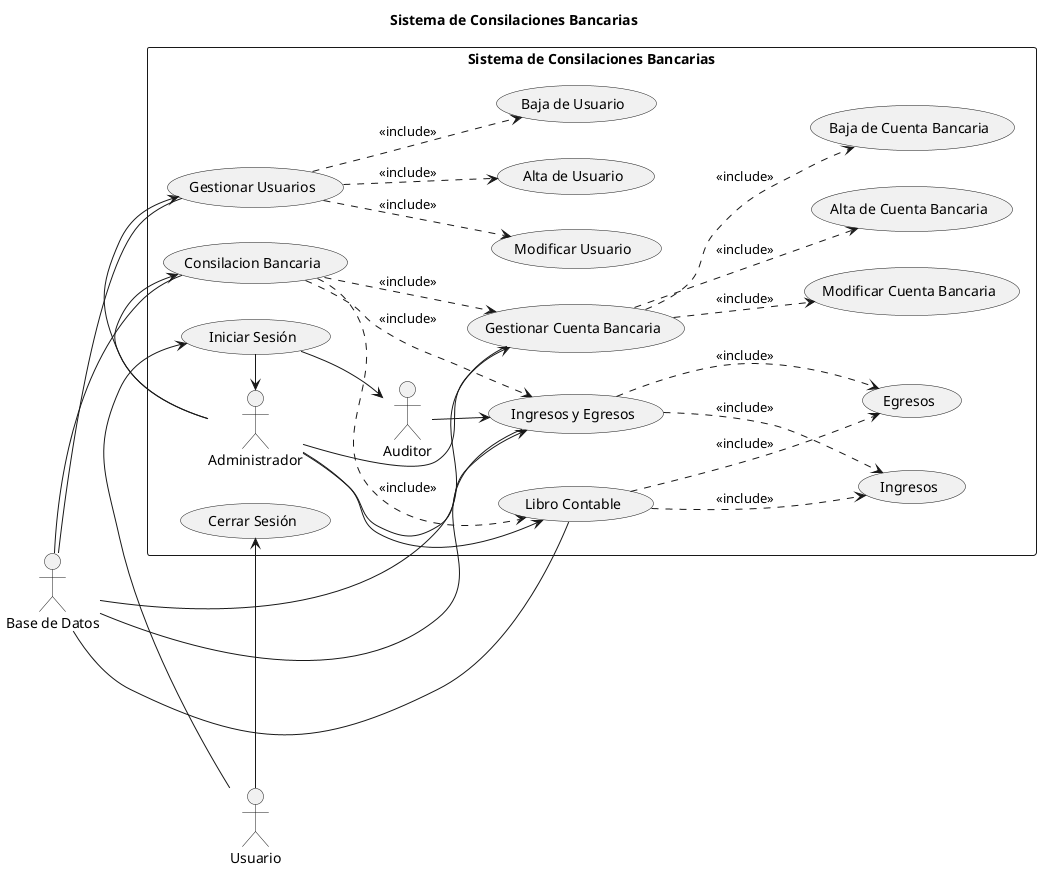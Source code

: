 @startuml auditoria
title Sistema de Consilaciones Bancarias
left to right direction

actor "Usuario" as Usuario

rectangle "Sistema de Consilaciones Bancarias" {
    Usuario -> (Iniciar Sesión)
    Usuario -> (Cerrar Sesión)
    
    actor "Administrador" as admin
    actor "Auditor" as auditor

    (Iniciar Sesión) -> admin
    (Iniciar Sesión) -> auditor

    admin -> (Gestionar Usuarios)
    admin -> (Gestionar Cuenta Bancaria)
    admin -> (Consilacion Bancaria)
    admin -> (Ingresos y Egresos)
    admin -> (Libro Contable) 

    auditor -> (Ingresos y Egresos)

    ' includes y extends
    (Consilacion Bancaria) .-> (Ingresos y Egresos) : <<include>>
    (Consilacion Bancaria) .-> (Libro Contable) : <<include>>
    (Consilacion Bancaria) .-> (Gestionar Cuenta Bancaria) : <<include>>

    (Gestionar Usuarios) .-> (Alta de Usuario) : <<include>>
    (Gestionar Usuarios) .-> (Baja de Usuario) : <<include>>
    (Gestionar Usuarios) .-> (Modificar Usuario) : <<include>>

    (Gestionar Cuenta Bancaria) .-> (Alta de Cuenta Bancaria) : <<include>>
    (Gestionar Cuenta Bancaria) .-> (Baja de Cuenta Bancaria) : <<include>>
    (Gestionar Cuenta Bancaria) .-> (Modificar Cuenta Bancaria) : <<include>>

    (Ingresos y Egresos) .-> (Ingresos) : <<include>>
    (Ingresos y Egresos) .-> (Egresos) : <<include>>
    ' (Ingresos y Egresos) .-> (Modificar Ingresos) : <<include>>
    ' (Ingresos y Egresos) .-> (Modificar Egresos) : <<include>>

    (Libro Contable) .-> (Ingresos) : <<include>>
    (Libro Contable) .-> (Egresos) : <<include>>

}

actor "Base de Datos" as db

db -- (Gestionar Usuarios)
db -- (Gestionar Cuenta Bancaria)
db -- (Consilacion Bancaria)
db -- (Ingresos y Egresos)
db -- (Libro Contable)

@enduml